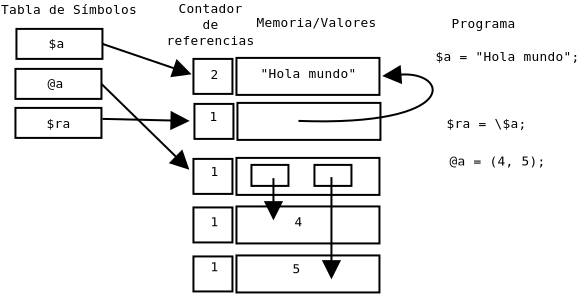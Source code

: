 <?xml version="1.0"?>
<dia:diagram xmlns:dia="http://www.lysator.liu.se/~alla/dia/">
  <dia:layer name="Background" visible="true">
    <dia:object type="Standard - Text" version="0" id="O0">
      <dia:attribute name="obj_pos">
        <dia:point val="4.65,5.85"/>
      </dia:attribute>
      <dia:attribute name="obj_bb">
        <dia:rectangle val="0.429,5.233;8.871,6.033"/>
      </dia:attribute>
      <dia:attribute name="text">
        <dia:composite type="text">
          <dia:attribute name="string">
            <dia:string>#Tabla de S&#237;mbolos#</dia:string>
          </dia:attribute>
          <dia:attribute name="font">
            <dia:font name="Courier"/>
          </dia:attribute>
          <dia:attribute name="height">
            <dia:real val="0.8"/>
          </dia:attribute>
          <dia:attribute name="pos">
            <dia:point val="4.65,5.85"/>
          </dia:attribute>
          <dia:attribute name="color">
            <dia:color val="#000000"/>
          </dia:attribute>
          <dia:attribute name="alignment">
            <dia:enum val="1"/>
          </dia:attribute>
        </dia:composite>
      </dia:attribute>
    </dia:object>
    <dia:group>
      <dia:object type="Standard - Box" version="0" id="O1">
        <dia:attribute name="obj_pos">
          <dia:point val="2.15,6.6"/>
        </dia:attribute>
        <dia:attribute name="obj_bb">
          <dia:rectangle val="2.1,6.55;6.5,8.15"/>
        </dia:attribute>
        <dia:attribute name="elem_corner">
          <dia:point val="2.15,6.6"/>
        </dia:attribute>
        <dia:attribute name="elem_width">
          <dia:real val="4.3"/>
        </dia:attribute>
        <dia:attribute name="elem_height">
          <dia:real val="1.5"/>
        </dia:attribute>
        <dia:attribute name="show_background">
          <dia:boolean val="true"/>
        </dia:attribute>
      </dia:object>
      <dia:object type="Standard - Text" version="0" id="O2">
        <dia:attribute name="obj_pos">
          <dia:point val="4.15,7.55"/>
        </dia:attribute>
        <dia:attribute name="obj_bb">
          <dia:rectangle val="3.565,6.933;4.735,7.733"/>
        </dia:attribute>
        <dia:attribute name="text">
          <dia:composite type="text">
            <dia:attribute name="string">
              <dia:string>#$a#</dia:string>
            </dia:attribute>
            <dia:attribute name="font">
              <dia:font name="Courier"/>
            </dia:attribute>
            <dia:attribute name="height">
              <dia:real val="0.8"/>
            </dia:attribute>
            <dia:attribute name="pos">
              <dia:point val="4.15,7.55"/>
            </dia:attribute>
            <dia:attribute name="color">
              <dia:color val="#000000"/>
            </dia:attribute>
            <dia:attribute name="alignment">
              <dia:enum val="1"/>
            </dia:attribute>
          </dia:composite>
        </dia:attribute>
      </dia:object>
    </dia:group>
    <dia:object type="Standard - Box" version="0" id="O3">
      <dia:attribute name="obj_pos">
        <dia:point val="2.1,8.6"/>
      </dia:attribute>
      <dia:attribute name="obj_bb">
        <dia:rectangle val="2.05,8.55;6.45,10.15"/>
      </dia:attribute>
      <dia:attribute name="elem_corner">
        <dia:point val="2.1,8.6"/>
      </dia:attribute>
      <dia:attribute name="elem_width">
        <dia:real val="4.3"/>
      </dia:attribute>
      <dia:attribute name="elem_height">
        <dia:real val="1.5"/>
      </dia:attribute>
      <dia:attribute name="show_background">
        <dia:boolean val="true"/>
      </dia:attribute>
    </dia:object>
    <dia:object type="Standard - Text" version="0" id="O4">
      <dia:attribute name="obj_pos">
        <dia:point val="4.1,9.55"/>
      </dia:attribute>
      <dia:attribute name="obj_bb">
        <dia:rectangle val="3.515,8.933;4.685,9.733"/>
      </dia:attribute>
      <dia:attribute name="text">
        <dia:composite type="text">
          <dia:attribute name="string">
            <dia:string>#@a#</dia:string>
          </dia:attribute>
          <dia:attribute name="font">
            <dia:font name="Courier"/>
          </dia:attribute>
          <dia:attribute name="height">
            <dia:real val="0.8"/>
          </dia:attribute>
          <dia:attribute name="pos">
            <dia:point val="4.1,9.55"/>
          </dia:attribute>
          <dia:attribute name="color">
            <dia:color val="#000000"/>
          </dia:attribute>
          <dia:attribute name="alignment">
            <dia:enum val="1"/>
          </dia:attribute>
        </dia:composite>
      </dia:attribute>
    </dia:object>
    <dia:object type="Standard - Box" version="0" id="O5">
      <dia:attribute name="obj_pos">
        <dia:point val="2.1,10.55"/>
      </dia:attribute>
      <dia:attribute name="obj_bb">
        <dia:rectangle val="2.05,10.5;6.45,12.1"/>
      </dia:attribute>
      <dia:attribute name="elem_corner">
        <dia:point val="2.1,10.55"/>
      </dia:attribute>
      <dia:attribute name="elem_width">
        <dia:real val="4.3"/>
      </dia:attribute>
      <dia:attribute name="elem_height">
        <dia:real val="1.5"/>
      </dia:attribute>
      <dia:attribute name="show_background">
        <dia:boolean val="true"/>
      </dia:attribute>
    </dia:object>
    <dia:object type="Standard - Text" version="0" id="O6">
      <dia:attribute name="obj_pos">
        <dia:point val="4.25,11.55"/>
      </dia:attribute>
      <dia:attribute name="obj_bb">
        <dia:rectangle val="3.423,10.933;5.077,11.733"/>
      </dia:attribute>
      <dia:attribute name="text">
        <dia:composite type="text">
          <dia:attribute name="string">
            <dia:string>#$ra#</dia:string>
          </dia:attribute>
          <dia:attribute name="font">
            <dia:font name="Courier"/>
          </dia:attribute>
          <dia:attribute name="height">
            <dia:real val="0.8"/>
          </dia:attribute>
          <dia:attribute name="pos">
            <dia:point val="4.25,11.55"/>
          </dia:attribute>
          <dia:attribute name="color">
            <dia:color val="#000000"/>
          </dia:attribute>
          <dia:attribute name="alignment">
            <dia:enum val="1"/>
          </dia:attribute>
        </dia:composite>
      </dia:attribute>
    </dia:object>
    <dia:object type="Standard - Text" version="0" id="O7">
      <dia:attribute name="obj_pos">
        <dia:point val="17.15,6.5"/>
      </dia:attribute>
      <dia:attribute name="obj_bb">
        <dia:rectangle val="13.414,5.883;20.886,6.683"/>
      </dia:attribute>
      <dia:attribute name="text">
        <dia:composite type="text">
          <dia:attribute name="string">
            <dia:string>#Memoria/Valores#</dia:string>
          </dia:attribute>
          <dia:attribute name="font">
            <dia:font name="Courier"/>
          </dia:attribute>
          <dia:attribute name="height">
            <dia:real val="0.8"/>
          </dia:attribute>
          <dia:attribute name="pos">
            <dia:point val="17.15,6.5"/>
          </dia:attribute>
          <dia:attribute name="color">
            <dia:color val="#000000"/>
          </dia:attribute>
          <dia:attribute name="alignment">
            <dia:enum val="1"/>
          </dia:attribute>
        </dia:composite>
      </dia:attribute>
    </dia:object>
    <dia:group>
      <dia:object type="Standard - Box" version="0" id="O8">
        <dia:attribute name="obj_pos">
          <dia:point val="11,8.1"/>
        </dia:attribute>
        <dia:attribute name="obj_bb">
          <dia:rectangle val="10.95,8.05;13,9.9"/>
        </dia:attribute>
        <dia:attribute name="elem_corner">
          <dia:point val="11,8.1"/>
        </dia:attribute>
        <dia:attribute name="elem_width">
          <dia:real val="1.95"/>
        </dia:attribute>
        <dia:attribute name="elem_height">
          <dia:real val="1.75"/>
        </dia:attribute>
        <dia:attribute name="show_background">
          <dia:boolean val="true"/>
        </dia:attribute>
      </dia:object>
      <dia:object type="Standard - Box" version="0" id="O9">
        <dia:attribute name="obj_pos">
          <dia:point val="13.15,8.05"/>
        </dia:attribute>
        <dia:attribute name="obj_bb">
          <dia:rectangle val="13.1,8;20.35,9.95"/>
        </dia:attribute>
        <dia:attribute name="elem_corner">
          <dia:point val="13.15,8.05"/>
        </dia:attribute>
        <dia:attribute name="elem_width">
          <dia:real val="7.15"/>
        </dia:attribute>
        <dia:attribute name="elem_height">
          <dia:real val="1.85"/>
        </dia:attribute>
        <dia:attribute name="show_background">
          <dia:boolean val="true"/>
        </dia:attribute>
      </dia:object>
    </dia:group>
    <dia:object type="Standard - Text" version="0" id="O10">
      <dia:attribute name="obj_pos">
        <dia:point val="11.85,5.8"/>
      </dia:attribute>
      <dia:attribute name="obj_bb">
        <dia:rectangle val="9.034,5.183;14.616,7.583"/>
      </dia:attribute>
      <dia:attribute name="text">
        <dia:composite type="text">
          <dia:attribute name="string">
            <dia:string>#Contador
de
referencias#</dia:string>
          </dia:attribute>
          <dia:attribute name="font">
            <dia:font name="Courier"/>
          </dia:attribute>
          <dia:attribute name="height">
            <dia:real val="0.8"/>
          </dia:attribute>
          <dia:attribute name="pos">
            <dia:point val="11.85,5.8"/>
          </dia:attribute>
          <dia:attribute name="color">
            <dia:color val="#000000"/>
          </dia:attribute>
          <dia:attribute name="alignment">
            <dia:enum val="1"/>
          </dia:attribute>
        </dia:composite>
      </dia:attribute>
    </dia:object>
    <dia:object type="Standard - Text" version="0" id="O11">
      <dia:attribute name="obj_pos">
        <dia:point val="12.05,9.1"/>
      </dia:attribute>
      <dia:attribute name="obj_bb">
        <dia:rectangle val="11.658,8.483;12.392,9.283"/>
      </dia:attribute>
      <dia:attribute name="text">
        <dia:composite type="text">
          <dia:attribute name="string">
            <dia:string>#2#</dia:string>
          </dia:attribute>
          <dia:attribute name="font">
            <dia:font name="Courier"/>
          </dia:attribute>
          <dia:attribute name="height">
            <dia:real val="0.8"/>
          </dia:attribute>
          <dia:attribute name="pos">
            <dia:point val="12.05,9.1"/>
          </dia:attribute>
          <dia:attribute name="color">
            <dia:color val="#000000"/>
          </dia:attribute>
          <dia:attribute name="alignment">
            <dia:enum val="1"/>
          </dia:attribute>
        </dia:composite>
      </dia:attribute>
    </dia:object>
    <dia:object type="Standard - Text" version="0" id="O12">
      <dia:attribute name="obj_pos">
        <dia:point val="16.75,9.05"/>
      </dia:attribute>
      <dia:attribute name="obj_bb">
        <dia:rectangle val="13.741,8.433;19.759,9.233"/>
      </dia:attribute>
      <dia:attribute name="text">
        <dia:composite type="text">
          <dia:attribute name="string">
            <dia:string>#&quot;Hola mundo&quot;#</dia:string>
          </dia:attribute>
          <dia:attribute name="font">
            <dia:font name="Courier"/>
          </dia:attribute>
          <dia:attribute name="height">
            <dia:real val="0.8"/>
          </dia:attribute>
          <dia:attribute name="pos">
            <dia:point val="16.75,9.05"/>
          </dia:attribute>
          <dia:attribute name="color">
            <dia:color val="#000000"/>
          </dia:attribute>
          <dia:attribute name="alignment">
            <dia:enum val="1"/>
          </dia:attribute>
        </dia:composite>
      </dia:attribute>
    </dia:object>
    <dia:object type="Standard - Line" version="0" id="O13">
      <dia:attribute name="obj_pos">
        <dia:point val="6.45,7.35"/>
      </dia:attribute>
      <dia:attribute name="obj_bb">
        <dia:rectangle val="6.403,7.303;11.108,9.607"/>
      </dia:attribute>
      <dia:attribute name="conn_endpoints">
        <dia:point val="6.45,7.35"/>
        <dia:point val="10.85,8.85"/>
      </dia:attribute>
      <dia:attribute name="numcp">
        <dia:int val="1"/>
      </dia:attribute>
      <dia:attribute name="line_width">
        <dia:real val="0.1"/>
      </dia:attribute>
      <dia:attribute name="end_arrow">
        <dia:enum val="3"/>
      </dia:attribute>
      <dia:attribute name="end_arrow_length">
        <dia:real val="0.8"/>
      </dia:attribute>
      <dia:attribute name="end_arrow_width">
        <dia:real val="0.8"/>
      </dia:attribute>
      <dia:connections>
        <dia:connection handle="0" to="O1" connection="4"/>
      </dia:connections>
    </dia:object>
    <dia:group>
      <dia:object type="Standard - Box" version="0" id="O14">
        <dia:attribute name="obj_pos">
          <dia:point val="11.05,10.35"/>
        </dia:attribute>
        <dia:attribute name="obj_bb">
          <dia:rectangle val="11,10.3;13.05,12.15"/>
        </dia:attribute>
        <dia:attribute name="elem_corner">
          <dia:point val="11.05,10.35"/>
        </dia:attribute>
        <dia:attribute name="elem_width">
          <dia:real val="1.95"/>
        </dia:attribute>
        <dia:attribute name="elem_height">
          <dia:real val="1.75"/>
        </dia:attribute>
        <dia:attribute name="show_background">
          <dia:boolean val="true"/>
        </dia:attribute>
      </dia:object>
      <dia:object type="Standard - Box" version="0" id="O15">
        <dia:attribute name="obj_pos">
          <dia:point val="13.2,10.3"/>
        </dia:attribute>
        <dia:attribute name="obj_bb">
          <dia:rectangle val="13.15,10.25;20.4,12.2"/>
        </dia:attribute>
        <dia:attribute name="elem_corner">
          <dia:point val="13.2,10.3"/>
        </dia:attribute>
        <dia:attribute name="elem_width">
          <dia:real val="7.15"/>
        </dia:attribute>
        <dia:attribute name="elem_height">
          <dia:real val="1.85"/>
        </dia:attribute>
        <dia:attribute name="show_background">
          <dia:boolean val="true"/>
        </dia:attribute>
      </dia:object>
    </dia:group>
    <dia:object type="Standard - Line" version="0" id="O16">
      <dia:attribute name="obj_pos">
        <dia:point val="6.45,11.1"/>
      </dia:attribute>
      <dia:attribute name="obj_bb">
        <dia:rectangle val="6.4,10.4;10.8,12.0"/>
      </dia:attribute>
      <dia:attribute name="conn_endpoints">
        <dia:point val="6.45,11.1"/>
        <dia:point val="10.75,11.2"/>
      </dia:attribute>
      <dia:attribute name="numcp">
        <dia:int val="1"/>
      </dia:attribute>
      <dia:attribute name="line_width">
        <dia:real val="0.1"/>
      </dia:attribute>
      <dia:attribute name="end_arrow">
        <dia:enum val="3"/>
      </dia:attribute>
      <dia:attribute name="end_arrow_length">
        <dia:real val="0.8"/>
      </dia:attribute>
      <dia:attribute name="end_arrow_width">
        <dia:real val="0.8"/>
      </dia:attribute>
    </dia:object>
    <dia:object type="Standard - Text" version="0" id="O17">
      <dia:attribute name="obj_pos">
        <dia:point val="12,11.2"/>
      </dia:attribute>
      <dia:attribute name="obj_bb">
        <dia:rectangle val="11.658,10.583;12.342,11.383"/>
      </dia:attribute>
      <dia:attribute name="text">
        <dia:composite type="text">
          <dia:attribute name="string">
            <dia:string>#1#</dia:string>
          </dia:attribute>
          <dia:attribute name="font">
            <dia:font name="Courier"/>
          </dia:attribute>
          <dia:attribute name="height">
            <dia:real val="0.8"/>
          </dia:attribute>
          <dia:attribute name="pos">
            <dia:point val="12,11.2"/>
          </dia:attribute>
          <dia:attribute name="color">
            <dia:color val="#000000"/>
          </dia:attribute>
          <dia:attribute name="alignment">
            <dia:enum val="1"/>
          </dia:attribute>
        </dia:composite>
      </dia:attribute>
    </dia:object>
    <dia:object type="Standard - BezierLine" version="0" id="O18">
      <dia:attribute name="obj_pos">
        <dia:point val="16.25,11.2"/>
      </dia:attribute>
      <dia:attribute name="obj_bb">
        <dia:rectangle val="15.842,8.785;20.512,11.607"/>
      </dia:attribute>
      <dia:attribute name="bez_points">
        <dia:point val="16.25,11.2"/>
        <dia:point val="24.4,11.5"/>
        <dia:point val="23.8,8.7"/>
        <dia:point val="20.5,8.95"/>
      </dia:attribute>
      <dia:attribute name="corner_types">
        <dia:enum val="0"/>
        <dia:enum val="0"/>
      </dia:attribute>
      <dia:attribute name="line_width">
        <dia:real val="0.1"/>
      </dia:attribute>
      <dia:attribute name="end_arrow">
        <dia:enum val="3"/>
      </dia:attribute>
      <dia:attribute name="end_arrow_length">
        <dia:real val="0.8"/>
      </dia:attribute>
      <dia:attribute name="end_arrow_width">
        <dia:real val="0.8"/>
      </dia:attribute>
    </dia:object>
    <dia:object type="Standard - Text" version="0" id="O19">
      <dia:attribute name="obj_pos">
        <dia:point val="25.65,11.55"/>
      </dia:attribute>
      <dia:attribute name="obj_bb">
        <dia:rectangle val="23.126,10.933;28.174,11.733"/>
      </dia:attribute>
      <dia:attribute name="text">
        <dia:composite type="text">
          <dia:attribute name="string">
            <dia:string>#$ra = \$a;#</dia:string>
          </dia:attribute>
          <dia:attribute name="font">
            <dia:font name="Courier"/>
          </dia:attribute>
          <dia:attribute name="height">
            <dia:real val="0.8"/>
          </dia:attribute>
          <dia:attribute name="pos">
            <dia:point val="25.65,11.55"/>
          </dia:attribute>
          <dia:attribute name="color">
            <dia:color val="#000000"/>
          </dia:attribute>
          <dia:attribute name="alignment">
            <dia:enum val="1"/>
          </dia:attribute>
        </dia:composite>
      </dia:attribute>
    </dia:object>
    <dia:object type="Standard - Text" version="0" id="O20">
      <dia:attribute name="obj_pos">
        <dia:point val="26.7,8.2"/>
      </dia:attribute>
      <dia:attribute name="obj_bb">
        <dia:rectangle val="22.237,7.583;31.163,8.383"/>
      </dia:attribute>
      <dia:attribute name="text">
        <dia:composite type="text">
          <dia:attribute name="string">
            <dia:string>#$a = &quot;Hola mundo&quot;;#</dia:string>
          </dia:attribute>
          <dia:attribute name="font">
            <dia:font name="Courier"/>
          </dia:attribute>
          <dia:attribute name="height">
            <dia:real val="0.8"/>
          </dia:attribute>
          <dia:attribute name="pos">
            <dia:point val="26.7,8.2"/>
          </dia:attribute>
          <dia:attribute name="color">
            <dia:color val="#000000"/>
          </dia:attribute>
          <dia:attribute name="alignment">
            <dia:enum val="1"/>
          </dia:attribute>
        </dia:composite>
      </dia:attribute>
    </dia:object>
    <dia:object type="Standard - Line" version="0" id="O21">
      <dia:attribute name="obj_pos">
        <dia:point val="6.4,9.35"/>
      </dia:attribute>
      <dia:attribute name="obj_bb">
        <dia:rectangle val="6.364,9.314;11.309,14.172"/>
      </dia:attribute>
      <dia:attribute name="conn_endpoints">
        <dia:point val="6.4,9.35"/>
        <dia:point val="10.75,13.6"/>
      </dia:attribute>
      <dia:attribute name="numcp">
        <dia:int val="1"/>
      </dia:attribute>
      <dia:attribute name="line_width">
        <dia:real val="0.1"/>
      </dia:attribute>
      <dia:attribute name="end_arrow">
        <dia:enum val="3"/>
      </dia:attribute>
      <dia:attribute name="end_arrow_length">
        <dia:real val="0.8"/>
      </dia:attribute>
      <dia:attribute name="end_arrow_width">
        <dia:real val="0.8"/>
      </dia:attribute>
      <dia:connections>
        <dia:connection handle="0" to="O3" connection="4"/>
      </dia:connections>
    </dia:object>
    <dia:group>
      <dia:object type="Standard - Box" version="0" id="O22">
        <dia:attribute name="obj_pos">
          <dia:point val="11,13.1"/>
        </dia:attribute>
        <dia:attribute name="obj_bb">
          <dia:rectangle val="10.95,13.05;13,14.9"/>
        </dia:attribute>
        <dia:attribute name="elem_corner">
          <dia:point val="11,13.1"/>
        </dia:attribute>
        <dia:attribute name="elem_width">
          <dia:real val="1.95"/>
        </dia:attribute>
        <dia:attribute name="elem_height">
          <dia:real val="1.75"/>
        </dia:attribute>
        <dia:attribute name="show_background">
          <dia:boolean val="true"/>
        </dia:attribute>
      </dia:object>
      <dia:object type="Standard - Box" version="0" id="O23">
        <dia:attribute name="obj_pos">
          <dia:point val="13.15,13.05"/>
        </dia:attribute>
        <dia:attribute name="obj_bb">
          <dia:rectangle val="13.1,13;20.35,14.95"/>
        </dia:attribute>
        <dia:attribute name="elem_corner">
          <dia:point val="13.15,13.05"/>
        </dia:attribute>
        <dia:attribute name="elem_width">
          <dia:real val="7.15"/>
        </dia:attribute>
        <dia:attribute name="elem_height">
          <dia:real val="1.85"/>
        </dia:attribute>
        <dia:attribute name="show_background">
          <dia:boolean val="true"/>
        </dia:attribute>
      </dia:object>
    </dia:group>
    <dia:object type="Standard - Text" version="0" id="O24">
      <dia:attribute name="obj_pos">
        <dia:point val="12.05,13.95"/>
      </dia:attribute>
      <dia:attribute name="obj_bb">
        <dia:rectangle val="11.658,13.333;12.392,14.133"/>
      </dia:attribute>
      <dia:attribute name="text">
        <dia:composite type="text">
          <dia:attribute name="string">
            <dia:string>#1#</dia:string>
          </dia:attribute>
          <dia:attribute name="font">
            <dia:font name="Courier"/>
          </dia:attribute>
          <dia:attribute name="height">
            <dia:real val="0.8"/>
          </dia:attribute>
          <dia:attribute name="pos">
            <dia:point val="12.05,13.95"/>
          </dia:attribute>
          <dia:attribute name="color">
            <dia:color val="#000000"/>
          </dia:attribute>
          <dia:attribute name="alignment">
            <dia:enum val="1"/>
          </dia:attribute>
        </dia:composite>
      </dia:attribute>
    </dia:object>
    <dia:object type="Standard - Box" version="0" id="O25">
      <dia:attribute name="obj_pos">
        <dia:point val="13.9,13.4"/>
      </dia:attribute>
      <dia:attribute name="obj_bb">
        <dia:rectangle val="13.85,13.35;15.8,14.5"/>
      </dia:attribute>
      <dia:attribute name="elem_corner">
        <dia:point val="13.9,13.4"/>
      </dia:attribute>
      <dia:attribute name="elem_width">
        <dia:real val="1.85"/>
      </dia:attribute>
      <dia:attribute name="elem_height">
        <dia:real val="1.05"/>
      </dia:attribute>
      <dia:attribute name="show_background">
        <dia:boolean val="true"/>
      </dia:attribute>
    </dia:object>
    <dia:object type="Standard - Box" version="0" id="O26">
      <dia:attribute name="obj_pos">
        <dia:point val="17.05,13.4"/>
      </dia:attribute>
      <dia:attribute name="obj_bb">
        <dia:rectangle val="17,13.35;18.95,14.5"/>
      </dia:attribute>
      <dia:attribute name="elem_corner">
        <dia:point val="17.05,13.4"/>
      </dia:attribute>
      <dia:attribute name="elem_width">
        <dia:real val="1.85"/>
      </dia:attribute>
      <dia:attribute name="elem_height">
        <dia:real val="1.05"/>
      </dia:attribute>
      <dia:attribute name="show_background">
        <dia:boolean val="true"/>
      </dia:attribute>
    </dia:object>
    <dia:group>
      <dia:object type="Standard - Box" version="0" id="O27">
        <dia:attribute name="obj_pos">
          <dia:point val="11,15.527"/>
        </dia:attribute>
        <dia:attribute name="obj_bb">
          <dia:rectangle val="10.95,15.477;13,17.327"/>
        </dia:attribute>
        <dia:attribute name="elem_corner">
          <dia:point val="11,15.527"/>
        </dia:attribute>
        <dia:attribute name="elem_width">
          <dia:real val="1.95"/>
        </dia:attribute>
        <dia:attribute name="elem_height">
          <dia:real val="1.75"/>
        </dia:attribute>
        <dia:attribute name="show_background">
          <dia:boolean val="true"/>
        </dia:attribute>
      </dia:object>
      <dia:object type="Standard - Box" version="0" id="O28">
        <dia:attribute name="obj_pos">
          <dia:point val="13.15,15.477"/>
        </dia:attribute>
        <dia:attribute name="obj_bb">
          <dia:rectangle val="13.1,15.427;20.35,17.377"/>
        </dia:attribute>
        <dia:attribute name="elem_corner">
          <dia:point val="13.15,15.477"/>
        </dia:attribute>
        <dia:attribute name="elem_width">
          <dia:real val="7.15"/>
        </dia:attribute>
        <dia:attribute name="elem_height">
          <dia:real val="1.85"/>
        </dia:attribute>
        <dia:attribute name="show_background">
          <dia:boolean val="true"/>
        </dia:attribute>
      </dia:object>
    </dia:group>
    <dia:group>
      <dia:object type="Standard - Box" version="0" id="O29">
        <dia:attribute name="obj_pos">
          <dia:point val="11,17.977"/>
        </dia:attribute>
        <dia:attribute name="obj_bb">
          <dia:rectangle val="10.95,17.927;13,19.777"/>
        </dia:attribute>
        <dia:attribute name="elem_corner">
          <dia:point val="11,17.977"/>
        </dia:attribute>
        <dia:attribute name="elem_width">
          <dia:real val="1.95"/>
        </dia:attribute>
        <dia:attribute name="elem_height">
          <dia:real val="1.75"/>
        </dia:attribute>
        <dia:attribute name="show_background">
          <dia:boolean val="true"/>
        </dia:attribute>
      </dia:object>
      <dia:object type="Standard - Box" version="0" id="O30">
        <dia:attribute name="obj_pos">
          <dia:point val="13.15,17.927"/>
        </dia:attribute>
        <dia:attribute name="obj_bb">
          <dia:rectangle val="13.1,17.877;20.35,19.827"/>
        </dia:attribute>
        <dia:attribute name="elem_corner">
          <dia:point val="13.15,17.927"/>
        </dia:attribute>
        <dia:attribute name="elem_width">
          <dia:real val="7.15"/>
        </dia:attribute>
        <dia:attribute name="elem_height">
          <dia:real val="1.85"/>
        </dia:attribute>
        <dia:attribute name="show_background">
          <dia:boolean val="true"/>
        </dia:attribute>
      </dia:object>
    </dia:group>
    <dia:object type="Standard - Text" version="0" id="O31">
      <dia:attribute name="obj_pos">
        <dia:point val="26.2,13.427"/>
      </dia:attribute>
      <dia:attribute name="obj_bb">
        <dia:rectangle val="23.191,12.809;29.209,13.61"/>
      </dia:attribute>
      <dia:attribute name="text">
        <dia:composite type="text">
          <dia:attribute name="string">
            <dia:string>#@a = (4, 5);#</dia:string>
          </dia:attribute>
          <dia:attribute name="font">
            <dia:font name="Courier"/>
          </dia:attribute>
          <dia:attribute name="height">
            <dia:real val="0.8"/>
          </dia:attribute>
          <dia:attribute name="pos">
            <dia:point val="26.2,13.427"/>
          </dia:attribute>
          <dia:attribute name="color">
            <dia:color val="#000000"/>
          </dia:attribute>
          <dia:attribute name="alignment">
            <dia:enum val="1"/>
          </dia:attribute>
        </dia:composite>
      </dia:attribute>
    </dia:object>
    <dia:object type="Standard - Text" version="0" id="O32">
      <dia:attribute name="obj_pos">
        <dia:point val="12.05,16.461"/>
      </dia:attribute>
      <dia:attribute name="obj_bb">
        <dia:rectangle val="11.708,15.844;12.392,16.644"/>
      </dia:attribute>
      <dia:attribute name="text">
        <dia:composite type="text">
          <dia:attribute name="string">
            <dia:string>#1#</dia:string>
          </dia:attribute>
          <dia:attribute name="font">
            <dia:font name="Courier"/>
          </dia:attribute>
          <dia:attribute name="height">
            <dia:real val="0.8"/>
          </dia:attribute>
          <dia:attribute name="pos">
            <dia:point val="12.05,16.461"/>
          </dia:attribute>
          <dia:attribute name="color">
            <dia:color val="#000000"/>
          </dia:attribute>
          <dia:attribute name="alignment">
            <dia:enum val="1"/>
          </dia:attribute>
        </dia:composite>
      </dia:attribute>
    </dia:object>
    <dia:object type="Standard - Text" version="0" id="O33">
      <dia:attribute name="obj_pos">
        <dia:point val="12.05,18.711"/>
      </dia:attribute>
      <dia:attribute name="obj_bb">
        <dia:rectangle val="11.708,18.094;12.392,18.894"/>
      </dia:attribute>
      <dia:attribute name="text">
        <dia:composite type="text">
          <dia:attribute name="string">
            <dia:string>#1#</dia:string>
          </dia:attribute>
          <dia:attribute name="font">
            <dia:font name="Courier"/>
          </dia:attribute>
          <dia:attribute name="height">
            <dia:real val="0.8"/>
          </dia:attribute>
          <dia:attribute name="pos">
            <dia:point val="12.05,18.711"/>
          </dia:attribute>
          <dia:attribute name="color">
            <dia:color val="#000000"/>
          </dia:attribute>
          <dia:attribute name="alignment">
            <dia:enum val="1"/>
          </dia:attribute>
        </dia:composite>
      </dia:attribute>
    </dia:object>
    <dia:object type="Standard - Text" version="0" id="O34">
      <dia:attribute name="obj_pos">
        <dia:point val="16.25,16.461"/>
      </dia:attribute>
      <dia:attribute name="obj_bb">
        <dia:rectangle val="15.908,15.844;16.592,16.644"/>
      </dia:attribute>
      <dia:attribute name="text">
        <dia:composite type="text">
          <dia:attribute name="string">
            <dia:string>#4#</dia:string>
          </dia:attribute>
          <dia:attribute name="font">
            <dia:font name="Courier"/>
          </dia:attribute>
          <dia:attribute name="height">
            <dia:real val="0.8"/>
          </dia:attribute>
          <dia:attribute name="pos">
            <dia:point val="16.25,16.461"/>
          </dia:attribute>
          <dia:attribute name="color">
            <dia:color val="#000000"/>
          </dia:attribute>
          <dia:attribute name="alignment">
            <dia:enum val="1"/>
          </dia:attribute>
        </dia:composite>
      </dia:attribute>
    </dia:object>
    <dia:object type="Standard - Text" version="0" id="O35">
      <dia:attribute name="obj_pos">
        <dia:point val="16.15,18.811"/>
      </dia:attribute>
      <dia:attribute name="obj_bb">
        <dia:rectangle val="15.808,18.194;16.492,18.994"/>
      </dia:attribute>
      <dia:attribute name="text">
        <dia:composite type="text">
          <dia:attribute name="string">
            <dia:string>#5#</dia:string>
          </dia:attribute>
          <dia:attribute name="font">
            <dia:font name="Courier"/>
          </dia:attribute>
          <dia:attribute name="height">
            <dia:real val="0.8"/>
          </dia:attribute>
          <dia:attribute name="pos">
            <dia:point val="16.15,18.811"/>
          </dia:attribute>
          <dia:attribute name="color">
            <dia:color val="#000000"/>
          </dia:attribute>
          <dia:attribute name="alignment">
            <dia:enum val="1"/>
          </dia:attribute>
        </dia:composite>
      </dia:attribute>
    </dia:object>
    <dia:object type="Standard - Line" version="0" id="O36">
      <dia:attribute name="obj_pos">
        <dia:point val="15,14.061"/>
      </dia:attribute>
      <dia:attribute name="obj_bb">
        <dia:rectangle val="14.2,14.011;15.8,16.161"/>
      </dia:attribute>
      <dia:attribute name="conn_endpoints">
        <dia:point val="15,14.061"/>
        <dia:point val="15,16.111"/>
      </dia:attribute>
      <dia:attribute name="numcp">
        <dia:int val="1"/>
      </dia:attribute>
      <dia:attribute name="line_width">
        <dia:real val="0.1"/>
      </dia:attribute>
      <dia:attribute name="end_arrow">
        <dia:enum val="3"/>
      </dia:attribute>
      <dia:attribute name="end_arrow_length">
        <dia:real val="0.8"/>
      </dia:attribute>
      <dia:attribute name="end_arrow_width">
        <dia:real val="0.8"/>
      </dia:attribute>
    </dia:object>
    <dia:object type="Standard - Line" version="0" id="O37">
      <dia:attribute name="obj_pos">
        <dia:point val="17.9,14.011"/>
      </dia:attribute>
      <dia:attribute name="obj_bb">
        <dia:rectangle val="17.1,13.961;18.7,19.111"/>
      </dia:attribute>
      <dia:attribute name="conn_endpoints">
        <dia:point val="17.9,14.011"/>
        <dia:point val="17.9,19.061"/>
      </dia:attribute>
      <dia:attribute name="numcp">
        <dia:int val="1"/>
      </dia:attribute>
      <dia:attribute name="line_width">
        <dia:real val="0.1"/>
      </dia:attribute>
      <dia:attribute name="end_arrow">
        <dia:enum val="3"/>
      </dia:attribute>
      <dia:attribute name="end_arrow_length">
        <dia:real val="0.8"/>
      </dia:attribute>
      <dia:attribute name="end_arrow_width">
        <dia:real val="0.8"/>
      </dia:attribute>
    </dia:object>
    <dia:object type="Standard - Text" version="0" id="O38">
      <dia:attribute name="obj_pos">
        <dia:point val="25.5,6.556"/>
      </dia:attribute>
      <dia:attribute name="obj_bb">
        <dia:rectangle val="23.461,5.938;27.539,6.738"/>
      </dia:attribute>
      <dia:attribute name="text">
        <dia:composite type="text">
          <dia:attribute name="string">
            <dia:string>#Programa#</dia:string>
          </dia:attribute>
          <dia:attribute name="font">
            <dia:font name="Courier"/>
          </dia:attribute>
          <dia:attribute name="height">
            <dia:real val="0.8"/>
          </dia:attribute>
          <dia:attribute name="pos">
            <dia:point val="25.5,6.556"/>
          </dia:attribute>
          <dia:attribute name="color">
            <dia:color val="#000000"/>
          </dia:attribute>
          <dia:attribute name="alignment">
            <dia:enum val="1"/>
          </dia:attribute>
        </dia:composite>
      </dia:attribute>
    </dia:object>
  </dia:layer>
</dia:diagram>
